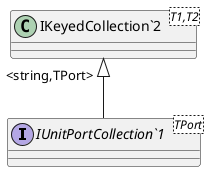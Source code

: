@startuml
interface "IUnitPortCollection`1"<TPort> {
}
class "IKeyedCollection`2"<T1,T2> {
}
"IKeyedCollection`2" "<string,TPort>" <|-- "IUnitPortCollection`1"
@enduml
